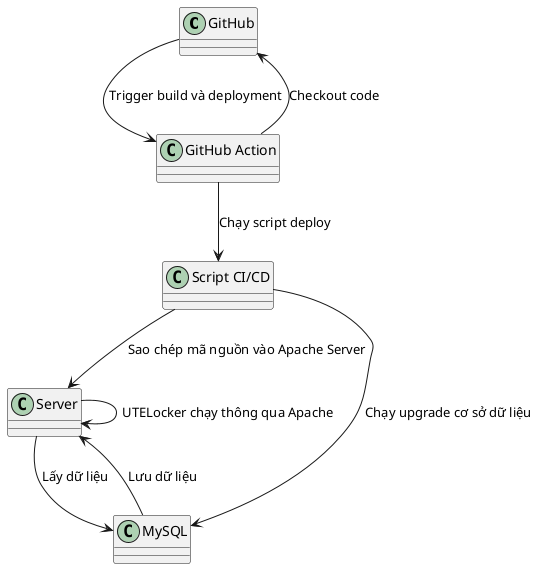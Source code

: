 @startuml
!define MYSQL MySQL
!define GITHUB GitHub
!define ACTION "GitHub Action"
!define SERVER "Server"
!define DEPLOY_SCRIPT "Script CI/CD"

GITHUB -down-> ACTION : "Trigger build và deployment"
ACTION --> GITHUB : "Checkout code"
ACTION --> DEPLOY_SCRIPT : "Chạy script deploy"

DEPLOY_SCRIPT --> SERVER : "Sao chép mã nguồn vào Apache Server"
DEPLOY_SCRIPT --> MYSQL : "Chạy upgrade cơ sở dữ liệu"

SERVER --> MYSQL : "Lấy dữ liệu"
MYSQL --> SERVER : "Lưu dữ liệu"

SERVER --> SERVER : "UTELocker chạy thông qua Apache"
@enduml
